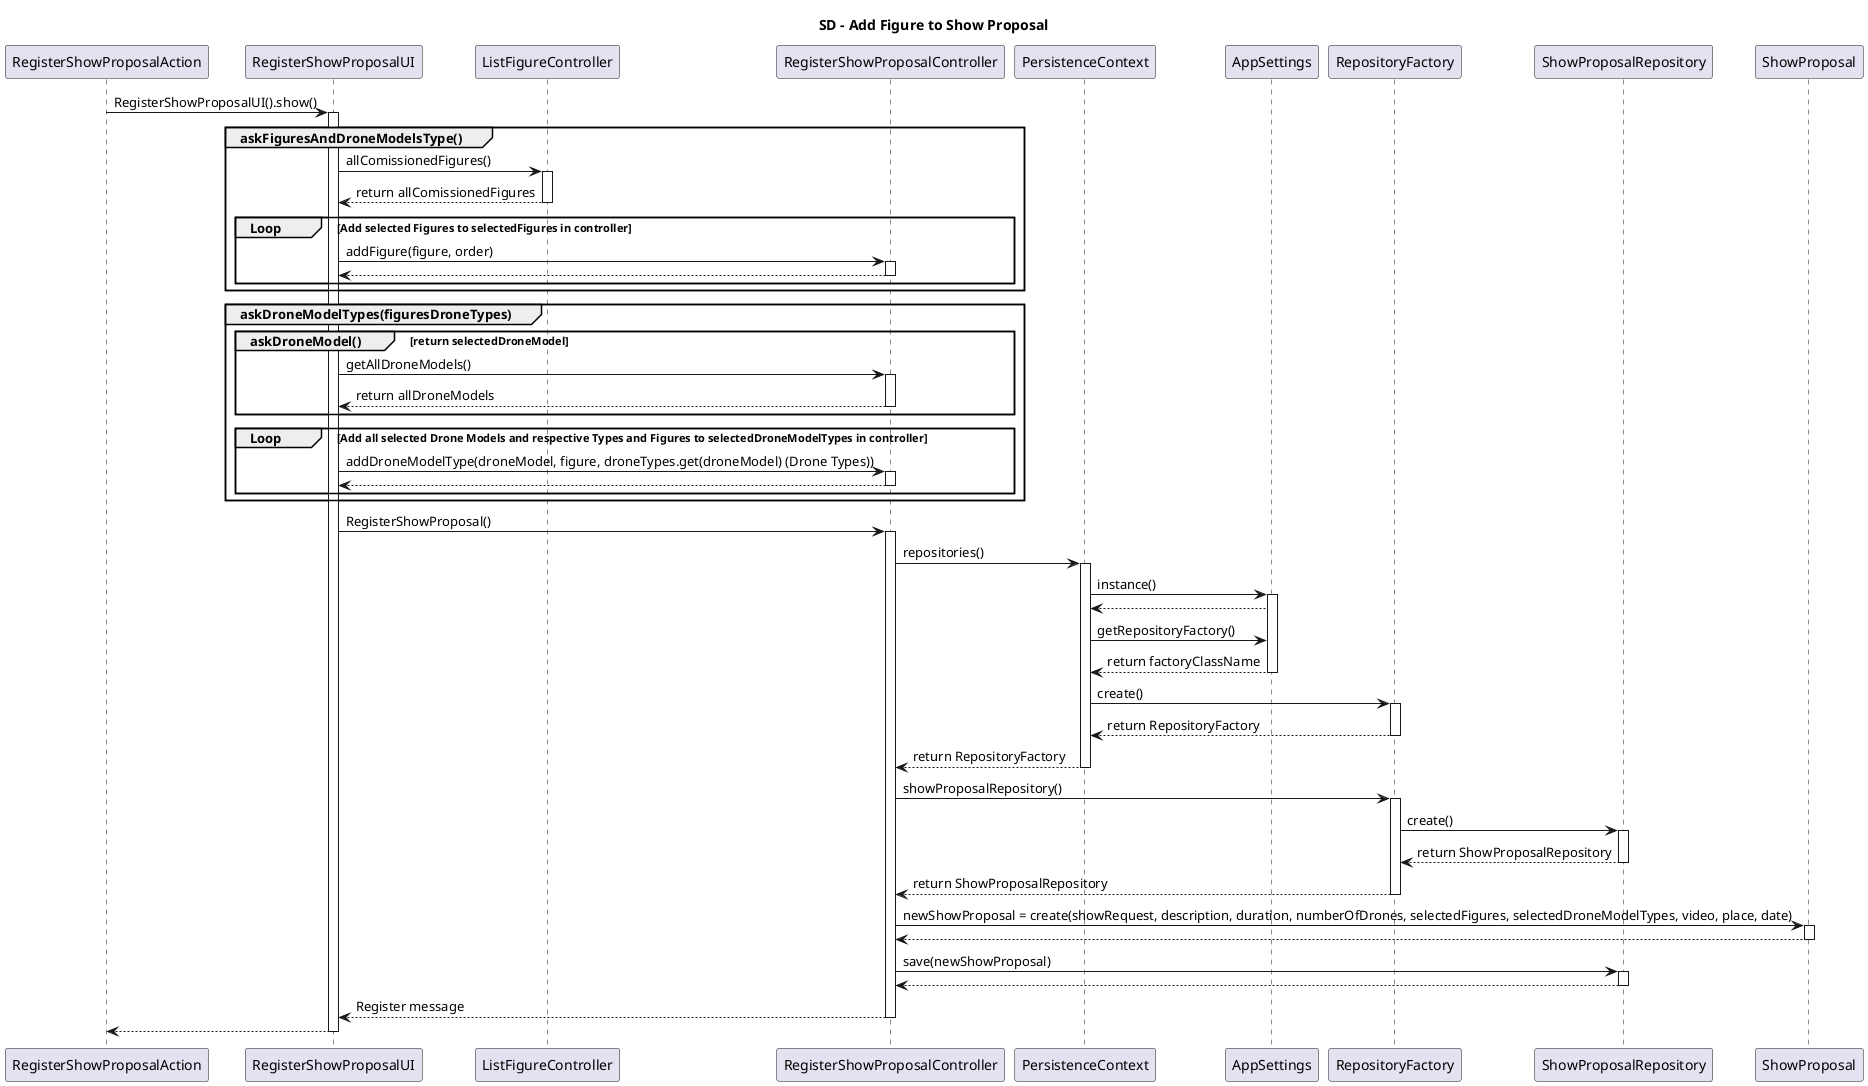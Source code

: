 @startuml

title SD - Add Figure to Show Proposal

participant RegisterShowProposalAction
participant RegisterShowProposalUI
participant ListFigureController
participant RegisterShowProposalController
participant PersistenceContext
participant AppSettings
participant RepositoryFactory
participant ShowProposalRepository
participant ShowProposal

RegisterShowProposalAction -> RegisterShowProposalUI : RegisterShowProposalUI().show()
activate RegisterShowProposalUI

group askFiguresAndDroneModelsType()
    RegisterShowProposalUI -> ListFigureController : allComissionedFigures()
    activate ListFigureController
    ListFigureController --> RegisterShowProposalUI : return allComissionedFigures
    deactivate ListFigureController

    group Loop   [Add selected Figures to selectedFigures in controller]
        RegisterShowProposalUI -> RegisterShowProposalController : addFigure(figure, order)
        activate RegisterShowProposalController
        RegisterShowProposalController --> RegisterShowProposalUI
        deactivate RegisterShowProposalController
    end
end
group askDroneModelTypes(figuresDroneTypes)
    group askDroneModel() [return selectedDroneModel]
        RegisterShowProposalUI -> RegisterShowProposalController : getAllDroneModels()
        activate RegisterShowProposalController
        RegisterShowProposalController --> RegisterShowProposalUI : return allDroneModels
        deactivate RegisterShowProposalController
    end

    group Loop   [Add all selected Drone Models and respective Types and Figures to selectedDroneModelTypes in controller]
        RegisterShowProposalUI -> RegisterShowProposalController : addDroneModelType(droneModel, figure, droneTypes.get(droneModel) (Drone Types))
        activate RegisterShowProposalController
        RegisterShowProposalController --> RegisterShowProposalUI
        deactivate RegisterShowProposalController
    end
end
RegisterShowProposalUI -> RegisterShowProposalController : RegisterShowProposal()
    activate RegisterShowProposalController
        RegisterShowProposalController -> PersistenceContext : repositories()
        activate PersistenceContext
        PersistenceContext -> AppSettings : instance()

        activate AppSettings
        AppSettings --> PersistenceContext
        PersistenceContext -> AppSettings : getRepositoryFactory()
        AppSettings --> PersistenceContext : return factoryClassName
        deactivate AppSettings
        PersistenceContext -> RepositoryFactory : create()
        activate RepositoryFactory
        RepositoryFactory --> PersistenceContext : return RepositoryFactory
        deactivate RepositoryFactory
        PersistenceContext --> RegisterShowProposalController : return RepositoryFactory
        deactivate PersistenceContext

        RegisterShowProposalController -> RepositoryFactory : showProposalRepository()
        activate RepositoryFactory
        RepositoryFactory -> ShowProposalRepository : create()
        activate ShowProposalRepository
        ShowProposalRepository --> RepositoryFactory : return ShowProposalRepository
        deactivate ShowProposalRepository
        RepositoryFactory --> RegisterShowProposalController : return ShowProposalRepository
        deactivate RepositoryFactory

        RegisterShowProposalController -> ShowProposal : newShowProposal = create(showRequest, description, duration, numberOfDrones, selectedFigures, selectedDroneModelTypes, video, place, date)
        activate ShowProposal
        ShowProposal --> RegisterShowProposalController
        deactivate ShowProposal

        RegisterShowProposalController -> ShowProposalRepository : save(newShowProposal)
        activate ShowProposalRepository
        ShowProposalRepository --> RegisterShowProposalController
        deactivate ShowProposalRepository


        RegisterShowProposalController --> RegisterShowProposalUI : Register message
    deactivate RegisterShowProposalController
RegisterShowProposalUI --> RegisterShowProposalAction
deactivate RegisterShowProposalUI

@enduml


@enduml